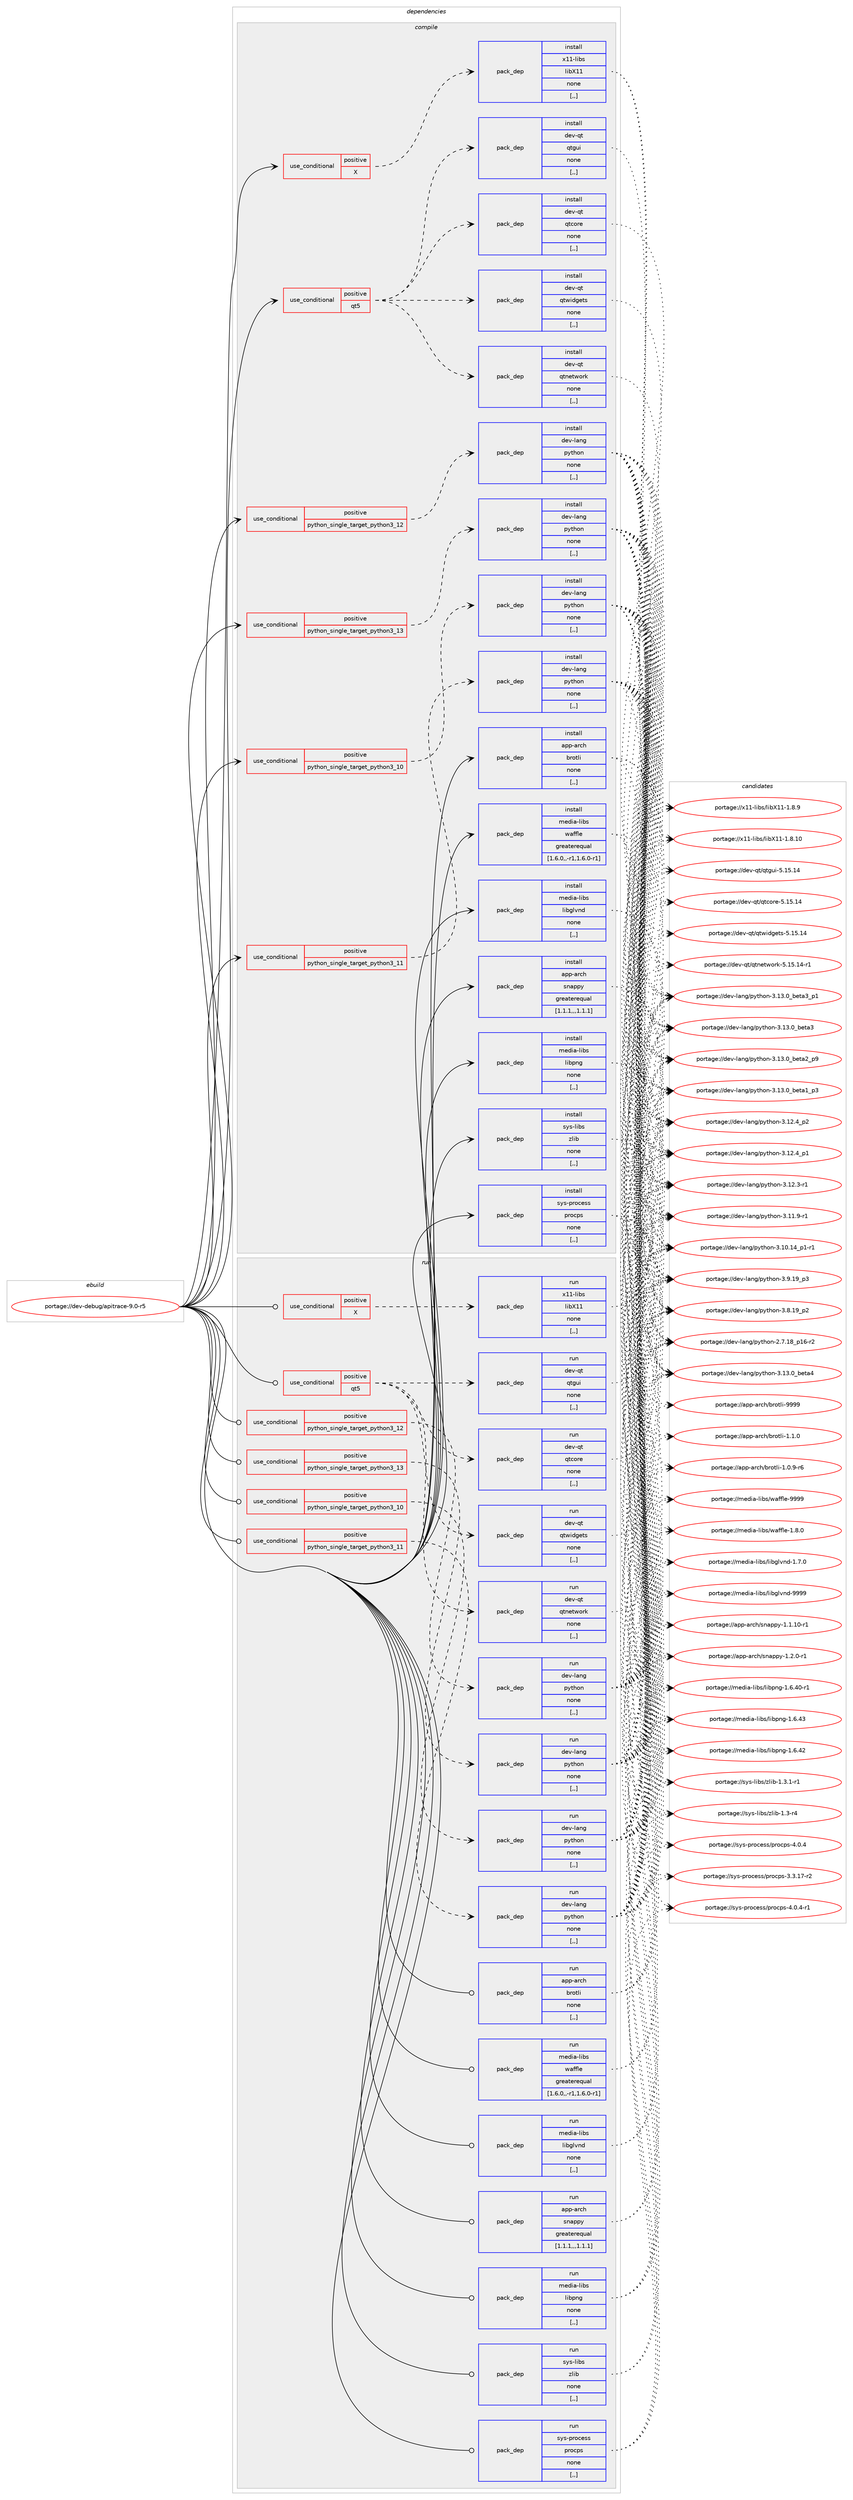 digraph prolog {

# *************
# Graph options
# *************

newrank=true;
concentrate=true;
compound=true;
graph [rankdir=LR,fontname=Helvetica,fontsize=10,ranksep=1.5];#, ranksep=2.5, nodesep=0.2];
edge  [arrowhead=vee];
node  [fontname=Helvetica,fontsize=10];

# **********
# The ebuild
# **********

subgraph cluster_leftcol {
color=gray;
label=<<i>ebuild</i>>;
id [label="portage://dev-debug/apitrace-9.0-r5", color=red, width=4, href="../dev-debug/apitrace-9.0-r5.svg"];
}

# ****************
# The dependencies
# ****************

subgraph cluster_midcol {
color=gray;
label=<<i>dependencies</i>>;
subgraph cluster_compile {
fillcolor="#eeeeee";
style=filled;
label=<<i>compile</i>>;
subgraph cond18997 {
dependency71817 [label=<<TABLE BORDER="0" CELLBORDER="1" CELLSPACING="0" CELLPADDING="4"><TR><TD ROWSPAN="3" CELLPADDING="10">use_conditional</TD></TR><TR><TD>positive</TD></TR><TR><TD>X</TD></TR></TABLE>>, shape=none, color=red];
subgraph pack51870 {
dependency71818 [label=<<TABLE BORDER="0" CELLBORDER="1" CELLSPACING="0" CELLPADDING="4" WIDTH="220"><TR><TD ROWSPAN="6" CELLPADDING="30">pack_dep</TD></TR><TR><TD WIDTH="110">install</TD></TR><TR><TD>x11-libs</TD></TR><TR><TD>libX11</TD></TR><TR><TD>none</TD></TR><TR><TD>[,,]</TD></TR></TABLE>>, shape=none, color=blue];
}
dependency71817:e -> dependency71818:w [weight=20,style="dashed",arrowhead="vee"];
}
id:e -> dependency71817:w [weight=20,style="solid",arrowhead="vee"];
subgraph cond18998 {
dependency71819 [label=<<TABLE BORDER="0" CELLBORDER="1" CELLSPACING="0" CELLPADDING="4"><TR><TD ROWSPAN="3" CELLPADDING="10">use_conditional</TD></TR><TR><TD>positive</TD></TR><TR><TD>python_single_target_python3_10</TD></TR></TABLE>>, shape=none, color=red];
subgraph pack51871 {
dependency71820 [label=<<TABLE BORDER="0" CELLBORDER="1" CELLSPACING="0" CELLPADDING="4" WIDTH="220"><TR><TD ROWSPAN="6" CELLPADDING="30">pack_dep</TD></TR><TR><TD WIDTH="110">install</TD></TR><TR><TD>dev-lang</TD></TR><TR><TD>python</TD></TR><TR><TD>none</TD></TR><TR><TD>[,,]</TD></TR></TABLE>>, shape=none, color=blue];
}
dependency71819:e -> dependency71820:w [weight=20,style="dashed",arrowhead="vee"];
}
id:e -> dependency71819:w [weight=20,style="solid",arrowhead="vee"];
subgraph cond18999 {
dependency71821 [label=<<TABLE BORDER="0" CELLBORDER="1" CELLSPACING="0" CELLPADDING="4"><TR><TD ROWSPAN="3" CELLPADDING="10">use_conditional</TD></TR><TR><TD>positive</TD></TR><TR><TD>python_single_target_python3_11</TD></TR></TABLE>>, shape=none, color=red];
subgraph pack51872 {
dependency71822 [label=<<TABLE BORDER="0" CELLBORDER="1" CELLSPACING="0" CELLPADDING="4" WIDTH="220"><TR><TD ROWSPAN="6" CELLPADDING="30">pack_dep</TD></TR><TR><TD WIDTH="110">install</TD></TR><TR><TD>dev-lang</TD></TR><TR><TD>python</TD></TR><TR><TD>none</TD></TR><TR><TD>[,,]</TD></TR></TABLE>>, shape=none, color=blue];
}
dependency71821:e -> dependency71822:w [weight=20,style="dashed",arrowhead="vee"];
}
id:e -> dependency71821:w [weight=20,style="solid",arrowhead="vee"];
subgraph cond19000 {
dependency71823 [label=<<TABLE BORDER="0" CELLBORDER="1" CELLSPACING="0" CELLPADDING="4"><TR><TD ROWSPAN="3" CELLPADDING="10">use_conditional</TD></TR><TR><TD>positive</TD></TR><TR><TD>python_single_target_python3_12</TD></TR></TABLE>>, shape=none, color=red];
subgraph pack51873 {
dependency71824 [label=<<TABLE BORDER="0" CELLBORDER="1" CELLSPACING="0" CELLPADDING="4" WIDTH="220"><TR><TD ROWSPAN="6" CELLPADDING="30">pack_dep</TD></TR><TR><TD WIDTH="110">install</TD></TR><TR><TD>dev-lang</TD></TR><TR><TD>python</TD></TR><TR><TD>none</TD></TR><TR><TD>[,,]</TD></TR></TABLE>>, shape=none, color=blue];
}
dependency71823:e -> dependency71824:w [weight=20,style="dashed",arrowhead="vee"];
}
id:e -> dependency71823:w [weight=20,style="solid",arrowhead="vee"];
subgraph cond19001 {
dependency71825 [label=<<TABLE BORDER="0" CELLBORDER="1" CELLSPACING="0" CELLPADDING="4"><TR><TD ROWSPAN="3" CELLPADDING="10">use_conditional</TD></TR><TR><TD>positive</TD></TR><TR><TD>python_single_target_python3_13</TD></TR></TABLE>>, shape=none, color=red];
subgraph pack51874 {
dependency71826 [label=<<TABLE BORDER="0" CELLBORDER="1" CELLSPACING="0" CELLPADDING="4" WIDTH="220"><TR><TD ROWSPAN="6" CELLPADDING="30">pack_dep</TD></TR><TR><TD WIDTH="110">install</TD></TR><TR><TD>dev-lang</TD></TR><TR><TD>python</TD></TR><TR><TD>none</TD></TR><TR><TD>[,,]</TD></TR></TABLE>>, shape=none, color=blue];
}
dependency71825:e -> dependency71826:w [weight=20,style="dashed",arrowhead="vee"];
}
id:e -> dependency71825:w [weight=20,style="solid",arrowhead="vee"];
subgraph cond19002 {
dependency71827 [label=<<TABLE BORDER="0" CELLBORDER="1" CELLSPACING="0" CELLPADDING="4"><TR><TD ROWSPAN="3" CELLPADDING="10">use_conditional</TD></TR><TR><TD>positive</TD></TR><TR><TD>qt5</TD></TR></TABLE>>, shape=none, color=red];
subgraph pack51875 {
dependency71828 [label=<<TABLE BORDER="0" CELLBORDER="1" CELLSPACING="0" CELLPADDING="4" WIDTH="220"><TR><TD ROWSPAN="6" CELLPADDING="30">pack_dep</TD></TR><TR><TD WIDTH="110">install</TD></TR><TR><TD>dev-qt</TD></TR><TR><TD>qtcore</TD></TR><TR><TD>none</TD></TR><TR><TD>[,,]</TD></TR></TABLE>>, shape=none, color=blue];
}
dependency71827:e -> dependency71828:w [weight=20,style="dashed",arrowhead="vee"];
subgraph pack51876 {
dependency71829 [label=<<TABLE BORDER="0" CELLBORDER="1" CELLSPACING="0" CELLPADDING="4" WIDTH="220"><TR><TD ROWSPAN="6" CELLPADDING="30">pack_dep</TD></TR><TR><TD WIDTH="110">install</TD></TR><TR><TD>dev-qt</TD></TR><TR><TD>qtgui</TD></TR><TR><TD>none</TD></TR><TR><TD>[,,]</TD></TR></TABLE>>, shape=none, color=blue];
}
dependency71827:e -> dependency71829:w [weight=20,style="dashed",arrowhead="vee"];
subgraph pack51877 {
dependency71830 [label=<<TABLE BORDER="0" CELLBORDER="1" CELLSPACING="0" CELLPADDING="4" WIDTH="220"><TR><TD ROWSPAN="6" CELLPADDING="30">pack_dep</TD></TR><TR><TD WIDTH="110">install</TD></TR><TR><TD>dev-qt</TD></TR><TR><TD>qtnetwork</TD></TR><TR><TD>none</TD></TR><TR><TD>[,,]</TD></TR></TABLE>>, shape=none, color=blue];
}
dependency71827:e -> dependency71830:w [weight=20,style="dashed",arrowhead="vee"];
subgraph pack51878 {
dependency71831 [label=<<TABLE BORDER="0" CELLBORDER="1" CELLSPACING="0" CELLPADDING="4" WIDTH="220"><TR><TD ROWSPAN="6" CELLPADDING="30">pack_dep</TD></TR><TR><TD WIDTH="110">install</TD></TR><TR><TD>dev-qt</TD></TR><TR><TD>qtwidgets</TD></TR><TR><TD>none</TD></TR><TR><TD>[,,]</TD></TR></TABLE>>, shape=none, color=blue];
}
dependency71827:e -> dependency71831:w [weight=20,style="dashed",arrowhead="vee"];
}
id:e -> dependency71827:w [weight=20,style="solid",arrowhead="vee"];
subgraph pack51879 {
dependency71832 [label=<<TABLE BORDER="0" CELLBORDER="1" CELLSPACING="0" CELLPADDING="4" WIDTH="220"><TR><TD ROWSPAN="6" CELLPADDING="30">pack_dep</TD></TR><TR><TD WIDTH="110">install</TD></TR><TR><TD>app-arch</TD></TR><TR><TD>brotli</TD></TR><TR><TD>none</TD></TR><TR><TD>[,,]</TD></TR></TABLE>>, shape=none, color=blue];
}
id:e -> dependency71832:w [weight=20,style="solid",arrowhead="vee"];
subgraph pack51880 {
dependency71833 [label=<<TABLE BORDER="0" CELLBORDER="1" CELLSPACING="0" CELLPADDING="4" WIDTH="220"><TR><TD ROWSPAN="6" CELLPADDING="30">pack_dep</TD></TR><TR><TD WIDTH="110">install</TD></TR><TR><TD>app-arch</TD></TR><TR><TD>snappy</TD></TR><TR><TD>greaterequal</TD></TR><TR><TD>[1.1.1,,,1.1.1]</TD></TR></TABLE>>, shape=none, color=blue];
}
id:e -> dependency71833:w [weight=20,style="solid",arrowhead="vee"];
subgraph pack51881 {
dependency71834 [label=<<TABLE BORDER="0" CELLBORDER="1" CELLSPACING="0" CELLPADDING="4" WIDTH="220"><TR><TD ROWSPAN="6" CELLPADDING="30">pack_dep</TD></TR><TR><TD WIDTH="110">install</TD></TR><TR><TD>media-libs</TD></TR><TR><TD>libglvnd</TD></TR><TR><TD>none</TD></TR><TR><TD>[,,]</TD></TR></TABLE>>, shape=none, color=blue];
}
id:e -> dependency71834:w [weight=20,style="solid",arrowhead="vee"];
subgraph pack51882 {
dependency71835 [label=<<TABLE BORDER="0" CELLBORDER="1" CELLSPACING="0" CELLPADDING="4" WIDTH="220"><TR><TD ROWSPAN="6" CELLPADDING="30">pack_dep</TD></TR><TR><TD WIDTH="110">install</TD></TR><TR><TD>media-libs</TD></TR><TR><TD>libpng</TD></TR><TR><TD>none</TD></TR><TR><TD>[,,]</TD></TR></TABLE>>, shape=none, color=blue];
}
id:e -> dependency71835:w [weight=20,style="solid",arrowhead="vee"];
subgraph pack51883 {
dependency71836 [label=<<TABLE BORDER="0" CELLBORDER="1" CELLSPACING="0" CELLPADDING="4" WIDTH="220"><TR><TD ROWSPAN="6" CELLPADDING="30">pack_dep</TD></TR><TR><TD WIDTH="110">install</TD></TR><TR><TD>media-libs</TD></TR><TR><TD>waffle</TD></TR><TR><TD>greaterequal</TD></TR><TR><TD>[1.6.0,,-r1,1.6.0-r1]</TD></TR></TABLE>>, shape=none, color=blue];
}
id:e -> dependency71836:w [weight=20,style="solid",arrowhead="vee"];
subgraph pack51884 {
dependency71837 [label=<<TABLE BORDER="0" CELLBORDER="1" CELLSPACING="0" CELLPADDING="4" WIDTH="220"><TR><TD ROWSPAN="6" CELLPADDING="30">pack_dep</TD></TR><TR><TD WIDTH="110">install</TD></TR><TR><TD>sys-libs</TD></TR><TR><TD>zlib</TD></TR><TR><TD>none</TD></TR><TR><TD>[,,]</TD></TR></TABLE>>, shape=none, color=blue];
}
id:e -> dependency71837:w [weight=20,style="solid",arrowhead="vee"];
subgraph pack51885 {
dependency71838 [label=<<TABLE BORDER="0" CELLBORDER="1" CELLSPACING="0" CELLPADDING="4" WIDTH="220"><TR><TD ROWSPAN="6" CELLPADDING="30">pack_dep</TD></TR><TR><TD WIDTH="110">install</TD></TR><TR><TD>sys-process</TD></TR><TR><TD>procps</TD></TR><TR><TD>none</TD></TR><TR><TD>[,,]</TD></TR></TABLE>>, shape=none, color=blue];
}
id:e -> dependency71838:w [weight=20,style="solid",arrowhead="vee"];
}
subgraph cluster_compileandrun {
fillcolor="#eeeeee";
style=filled;
label=<<i>compile and run</i>>;
}
subgraph cluster_run {
fillcolor="#eeeeee";
style=filled;
label=<<i>run</i>>;
subgraph cond19003 {
dependency71839 [label=<<TABLE BORDER="0" CELLBORDER="1" CELLSPACING="0" CELLPADDING="4"><TR><TD ROWSPAN="3" CELLPADDING="10">use_conditional</TD></TR><TR><TD>positive</TD></TR><TR><TD>X</TD></TR></TABLE>>, shape=none, color=red];
subgraph pack51886 {
dependency71840 [label=<<TABLE BORDER="0" CELLBORDER="1" CELLSPACING="0" CELLPADDING="4" WIDTH="220"><TR><TD ROWSPAN="6" CELLPADDING="30">pack_dep</TD></TR><TR><TD WIDTH="110">run</TD></TR><TR><TD>x11-libs</TD></TR><TR><TD>libX11</TD></TR><TR><TD>none</TD></TR><TR><TD>[,,]</TD></TR></TABLE>>, shape=none, color=blue];
}
dependency71839:e -> dependency71840:w [weight=20,style="dashed",arrowhead="vee"];
}
id:e -> dependency71839:w [weight=20,style="solid",arrowhead="odot"];
subgraph cond19004 {
dependency71841 [label=<<TABLE BORDER="0" CELLBORDER="1" CELLSPACING="0" CELLPADDING="4"><TR><TD ROWSPAN="3" CELLPADDING="10">use_conditional</TD></TR><TR><TD>positive</TD></TR><TR><TD>python_single_target_python3_10</TD></TR></TABLE>>, shape=none, color=red];
subgraph pack51887 {
dependency71842 [label=<<TABLE BORDER="0" CELLBORDER="1" CELLSPACING="0" CELLPADDING="4" WIDTH="220"><TR><TD ROWSPAN="6" CELLPADDING="30">pack_dep</TD></TR><TR><TD WIDTH="110">run</TD></TR><TR><TD>dev-lang</TD></TR><TR><TD>python</TD></TR><TR><TD>none</TD></TR><TR><TD>[,,]</TD></TR></TABLE>>, shape=none, color=blue];
}
dependency71841:e -> dependency71842:w [weight=20,style="dashed",arrowhead="vee"];
}
id:e -> dependency71841:w [weight=20,style="solid",arrowhead="odot"];
subgraph cond19005 {
dependency71843 [label=<<TABLE BORDER="0" CELLBORDER="1" CELLSPACING="0" CELLPADDING="4"><TR><TD ROWSPAN="3" CELLPADDING="10">use_conditional</TD></TR><TR><TD>positive</TD></TR><TR><TD>python_single_target_python3_11</TD></TR></TABLE>>, shape=none, color=red];
subgraph pack51888 {
dependency71844 [label=<<TABLE BORDER="0" CELLBORDER="1" CELLSPACING="0" CELLPADDING="4" WIDTH="220"><TR><TD ROWSPAN="6" CELLPADDING="30">pack_dep</TD></TR><TR><TD WIDTH="110">run</TD></TR><TR><TD>dev-lang</TD></TR><TR><TD>python</TD></TR><TR><TD>none</TD></TR><TR><TD>[,,]</TD></TR></TABLE>>, shape=none, color=blue];
}
dependency71843:e -> dependency71844:w [weight=20,style="dashed",arrowhead="vee"];
}
id:e -> dependency71843:w [weight=20,style="solid",arrowhead="odot"];
subgraph cond19006 {
dependency71845 [label=<<TABLE BORDER="0" CELLBORDER="1" CELLSPACING="0" CELLPADDING="4"><TR><TD ROWSPAN="3" CELLPADDING="10">use_conditional</TD></TR><TR><TD>positive</TD></TR><TR><TD>python_single_target_python3_12</TD></TR></TABLE>>, shape=none, color=red];
subgraph pack51889 {
dependency71846 [label=<<TABLE BORDER="0" CELLBORDER="1" CELLSPACING="0" CELLPADDING="4" WIDTH="220"><TR><TD ROWSPAN="6" CELLPADDING="30">pack_dep</TD></TR><TR><TD WIDTH="110">run</TD></TR><TR><TD>dev-lang</TD></TR><TR><TD>python</TD></TR><TR><TD>none</TD></TR><TR><TD>[,,]</TD></TR></TABLE>>, shape=none, color=blue];
}
dependency71845:e -> dependency71846:w [weight=20,style="dashed",arrowhead="vee"];
}
id:e -> dependency71845:w [weight=20,style="solid",arrowhead="odot"];
subgraph cond19007 {
dependency71847 [label=<<TABLE BORDER="0" CELLBORDER="1" CELLSPACING="0" CELLPADDING="4"><TR><TD ROWSPAN="3" CELLPADDING="10">use_conditional</TD></TR><TR><TD>positive</TD></TR><TR><TD>python_single_target_python3_13</TD></TR></TABLE>>, shape=none, color=red];
subgraph pack51890 {
dependency71848 [label=<<TABLE BORDER="0" CELLBORDER="1" CELLSPACING="0" CELLPADDING="4" WIDTH="220"><TR><TD ROWSPAN="6" CELLPADDING="30">pack_dep</TD></TR><TR><TD WIDTH="110">run</TD></TR><TR><TD>dev-lang</TD></TR><TR><TD>python</TD></TR><TR><TD>none</TD></TR><TR><TD>[,,]</TD></TR></TABLE>>, shape=none, color=blue];
}
dependency71847:e -> dependency71848:w [weight=20,style="dashed",arrowhead="vee"];
}
id:e -> dependency71847:w [weight=20,style="solid",arrowhead="odot"];
subgraph cond19008 {
dependency71849 [label=<<TABLE BORDER="0" CELLBORDER="1" CELLSPACING="0" CELLPADDING="4"><TR><TD ROWSPAN="3" CELLPADDING="10">use_conditional</TD></TR><TR><TD>positive</TD></TR><TR><TD>qt5</TD></TR></TABLE>>, shape=none, color=red];
subgraph pack51891 {
dependency71850 [label=<<TABLE BORDER="0" CELLBORDER="1" CELLSPACING="0" CELLPADDING="4" WIDTH="220"><TR><TD ROWSPAN="6" CELLPADDING="30">pack_dep</TD></TR><TR><TD WIDTH="110">run</TD></TR><TR><TD>dev-qt</TD></TR><TR><TD>qtcore</TD></TR><TR><TD>none</TD></TR><TR><TD>[,,]</TD></TR></TABLE>>, shape=none, color=blue];
}
dependency71849:e -> dependency71850:w [weight=20,style="dashed",arrowhead="vee"];
subgraph pack51892 {
dependency71851 [label=<<TABLE BORDER="0" CELLBORDER="1" CELLSPACING="0" CELLPADDING="4" WIDTH="220"><TR><TD ROWSPAN="6" CELLPADDING="30">pack_dep</TD></TR><TR><TD WIDTH="110">run</TD></TR><TR><TD>dev-qt</TD></TR><TR><TD>qtgui</TD></TR><TR><TD>none</TD></TR><TR><TD>[,,]</TD></TR></TABLE>>, shape=none, color=blue];
}
dependency71849:e -> dependency71851:w [weight=20,style="dashed",arrowhead="vee"];
subgraph pack51893 {
dependency71852 [label=<<TABLE BORDER="0" CELLBORDER="1" CELLSPACING="0" CELLPADDING="4" WIDTH="220"><TR><TD ROWSPAN="6" CELLPADDING="30">pack_dep</TD></TR><TR><TD WIDTH="110">run</TD></TR><TR><TD>dev-qt</TD></TR><TR><TD>qtnetwork</TD></TR><TR><TD>none</TD></TR><TR><TD>[,,]</TD></TR></TABLE>>, shape=none, color=blue];
}
dependency71849:e -> dependency71852:w [weight=20,style="dashed",arrowhead="vee"];
subgraph pack51894 {
dependency71853 [label=<<TABLE BORDER="0" CELLBORDER="1" CELLSPACING="0" CELLPADDING="4" WIDTH="220"><TR><TD ROWSPAN="6" CELLPADDING="30">pack_dep</TD></TR><TR><TD WIDTH="110">run</TD></TR><TR><TD>dev-qt</TD></TR><TR><TD>qtwidgets</TD></TR><TR><TD>none</TD></TR><TR><TD>[,,]</TD></TR></TABLE>>, shape=none, color=blue];
}
dependency71849:e -> dependency71853:w [weight=20,style="dashed",arrowhead="vee"];
}
id:e -> dependency71849:w [weight=20,style="solid",arrowhead="odot"];
subgraph pack51895 {
dependency71854 [label=<<TABLE BORDER="0" CELLBORDER="1" CELLSPACING="0" CELLPADDING="4" WIDTH="220"><TR><TD ROWSPAN="6" CELLPADDING="30">pack_dep</TD></TR><TR><TD WIDTH="110">run</TD></TR><TR><TD>app-arch</TD></TR><TR><TD>brotli</TD></TR><TR><TD>none</TD></TR><TR><TD>[,,]</TD></TR></TABLE>>, shape=none, color=blue];
}
id:e -> dependency71854:w [weight=20,style="solid",arrowhead="odot"];
subgraph pack51896 {
dependency71855 [label=<<TABLE BORDER="0" CELLBORDER="1" CELLSPACING="0" CELLPADDING="4" WIDTH="220"><TR><TD ROWSPAN="6" CELLPADDING="30">pack_dep</TD></TR><TR><TD WIDTH="110">run</TD></TR><TR><TD>app-arch</TD></TR><TR><TD>snappy</TD></TR><TR><TD>greaterequal</TD></TR><TR><TD>[1.1.1,,,1.1.1]</TD></TR></TABLE>>, shape=none, color=blue];
}
id:e -> dependency71855:w [weight=20,style="solid",arrowhead="odot"];
subgraph pack51897 {
dependency71856 [label=<<TABLE BORDER="0" CELLBORDER="1" CELLSPACING="0" CELLPADDING="4" WIDTH="220"><TR><TD ROWSPAN="6" CELLPADDING="30">pack_dep</TD></TR><TR><TD WIDTH="110">run</TD></TR><TR><TD>media-libs</TD></TR><TR><TD>libglvnd</TD></TR><TR><TD>none</TD></TR><TR><TD>[,,]</TD></TR></TABLE>>, shape=none, color=blue];
}
id:e -> dependency71856:w [weight=20,style="solid",arrowhead="odot"];
subgraph pack51898 {
dependency71857 [label=<<TABLE BORDER="0" CELLBORDER="1" CELLSPACING="0" CELLPADDING="4" WIDTH="220"><TR><TD ROWSPAN="6" CELLPADDING="30">pack_dep</TD></TR><TR><TD WIDTH="110">run</TD></TR><TR><TD>media-libs</TD></TR><TR><TD>libpng</TD></TR><TR><TD>none</TD></TR><TR><TD>[,,]</TD></TR></TABLE>>, shape=none, color=blue];
}
id:e -> dependency71857:w [weight=20,style="solid",arrowhead="odot"];
subgraph pack51899 {
dependency71858 [label=<<TABLE BORDER="0" CELLBORDER="1" CELLSPACING="0" CELLPADDING="4" WIDTH="220"><TR><TD ROWSPAN="6" CELLPADDING="30">pack_dep</TD></TR><TR><TD WIDTH="110">run</TD></TR><TR><TD>media-libs</TD></TR><TR><TD>waffle</TD></TR><TR><TD>greaterequal</TD></TR><TR><TD>[1.6.0,,-r1,1.6.0-r1]</TD></TR></TABLE>>, shape=none, color=blue];
}
id:e -> dependency71858:w [weight=20,style="solid",arrowhead="odot"];
subgraph pack51900 {
dependency71859 [label=<<TABLE BORDER="0" CELLBORDER="1" CELLSPACING="0" CELLPADDING="4" WIDTH="220"><TR><TD ROWSPAN="6" CELLPADDING="30">pack_dep</TD></TR><TR><TD WIDTH="110">run</TD></TR><TR><TD>sys-libs</TD></TR><TR><TD>zlib</TD></TR><TR><TD>none</TD></TR><TR><TD>[,,]</TD></TR></TABLE>>, shape=none, color=blue];
}
id:e -> dependency71859:w [weight=20,style="solid",arrowhead="odot"];
subgraph pack51901 {
dependency71860 [label=<<TABLE BORDER="0" CELLBORDER="1" CELLSPACING="0" CELLPADDING="4" WIDTH="220"><TR><TD ROWSPAN="6" CELLPADDING="30">pack_dep</TD></TR><TR><TD WIDTH="110">run</TD></TR><TR><TD>sys-process</TD></TR><TR><TD>procps</TD></TR><TR><TD>none</TD></TR><TR><TD>[,,]</TD></TR></TABLE>>, shape=none, color=blue];
}
id:e -> dependency71860:w [weight=20,style="solid",arrowhead="odot"];
}
}

# **************
# The candidates
# **************

subgraph cluster_choices {
rank=same;
color=gray;
label=<<i>candidates</i>>;

subgraph choice51870 {
color=black;
nodesep=1;
choice12049494510810598115471081059888494945494656464948 [label="portage://x11-libs/libX11-1.8.10", color=red, width=4,href="../x11-libs/libX11-1.8.10.svg"];
choice120494945108105981154710810598884949454946564657 [label="portage://x11-libs/libX11-1.8.9", color=red, width=4,href="../x11-libs/libX11-1.8.9.svg"];
dependency71818:e -> choice12049494510810598115471081059888494945494656464948:w [style=dotted,weight="100"];
dependency71818:e -> choice120494945108105981154710810598884949454946564657:w [style=dotted,weight="100"];
}
subgraph choice51871 {
color=black;
nodesep=1;
choice1001011184510897110103471121211161041111104551464951464895981011169752 [label="portage://dev-lang/python-3.13.0_beta4", color=red, width=4,href="../dev-lang/python-3.13.0_beta4.svg"];
choice10010111845108971101034711212111610411111045514649514648959810111697519511249 [label="portage://dev-lang/python-3.13.0_beta3_p1", color=red, width=4,href="../dev-lang/python-3.13.0_beta3_p1.svg"];
choice1001011184510897110103471121211161041111104551464951464895981011169751 [label="portage://dev-lang/python-3.13.0_beta3", color=red, width=4,href="../dev-lang/python-3.13.0_beta3.svg"];
choice10010111845108971101034711212111610411111045514649514648959810111697509511257 [label="portage://dev-lang/python-3.13.0_beta2_p9", color=red, width=4,href="../dev-lang/python-3.13.0_beta2_p9.svg"];
choice10010111845108971101034711212111610411111045514649514648959810111697499511251 [label="portage://dev-lang/python-3.13.0_beta1_p3", color=red, width=4,href="../dev-lang/python-3.13.0_beta1_p3.svg"];
choice100101118451089711010347112121116104111110455146495046529511250 [label="portage://dev-lang/python-3.12.4_p2", color=red, width=4,href="../dev-lang/python-3.12.4_p2.svg"];
choice100101118451089711010347112121116104111110455146495046529511249 [label="portage://dev-lang/python-3.12.4_p1", color=red, width=4,href="../dev-lang/python-3.12.4_p1.svg"];
choice100101118451089711010347112121116104111110455146495046514511449 [label="portage://dev-lang/python-3.12.3-r1", color=red, width=4,href="../dev-lang/python-3.12.3-r1.svg"];
choice100101118451089711010347112121116104111110455146494946574511449 [label="portage://dev-lang/python-3.11.9-r1", color=red, width=4,href="../dev-lang/python-3.11.9-r1.svg"];
choice100101118451089711010347112121116104111110455146494846495295112494511449 [label="portage://dev-lang/python-3.10.14_p1-r1", color=red, width=4,href="../dev-lang/python-3.10.14_p1-r1.svg"];
choice100101118451089711010347112121116104111110455146574649579511251 [label="portage://dev-lang/python-3.9.19_p3", color=red, width=4,href="../dev-lang/python-3.9.19_p3.svg"];
choice100101118451089711010347112121116104111110455146564649579511250 [label="portage://dev-lang/python-3.8.19_p2", color=red, width=4,href="../dev-lang/python-3.8.19_p2.svg"];
choice100101118451089711010347112121116104111110455046554649569511249544511450 [label="portage://dev-lang/python-2.7.18_p16-r2", color=red, width=4,href="../dev-lang/python-2.7.18_p16-r2.svg"];
dependency71820:e -> choice1001011184510897110103471121211161041111104551464951464895981011169752:w [style=dotted,weight="100"];
dependency71820:e -> choice10010111845108971101034711212111610411111045514649514648959810111697519511249:w [style=dotted,weight="100"];
dependency71820:e -> choice1001011184510897110103471121211161041111104551464951464895981011169751:w [style=dotted,weight="100"];
dependency71820:e -> choice10010111845108971101034711212111610411111045514649514648959810111697509511257:w [style=dotted,weight="100"];
dependency71820:e -> choice10010111845108971101034711212111610411111045514649514648959810111697499511251:w [style=dotted,weight="100"];
dependency71820:e -> choice100101118451089711010347112121116104111110455146495046529511250:w [style=dotted,weight="100"];
dependency71820:e -> choice100101118451089711010347112121116104111110455146495046529511249:w [style=dotted,weight="100"];
dependency71820:e -> choice100101118451089711010347112121116104111110455146495046514511449:w [style=dotted,weight="100"];
dependency71820:e -> choice100101118451089711010347112121116104111110455146494946574511449:w [style=dotted,weight="100"];
dependency71820:e -> choice100101118451089711010347112121116104111110455146494846495295112494511449:w [style=dotted,weight="100"];
dependency71820:e -> choice100101118451089711010347112121116104111110455146574649579511251:w [style=dotted,weight="100"];
dependency71820:e -> choice100101118451089711010347112121116104111110455146564649579511250:w [style=dotted,weight="100"];
dependency71820:e -> choice100101118451089711010347112121116104111110455046554649569511249544511450:w [style=dotted,weight="100"];
}
subgraph choice51872 {
color=black;
nodesep=1;
choice1001011184510897110103471121211161041111104551464951464895981011169752 [label="portage://dev-lang/python-3.13.0_beta4", color=red, width=4,href="../dev-lang/python-3.13.0_beta4.svg"];
choice10010111845108971101034711212111610411111045514649514648959810111697519511249 [label="portage://dev-lang/python-3.13.0_beta3_p1", color=red, width=4,href="../dev-lang/python-3.13.0_beta3_p1.svg"];
choice1001011184510897110103471121211161041111104551464951464895981011169751 [label="portage://dev-lang/python-3.13.0_beta3", color=red, width=4,href="../dev-lang/python-3.13.0_beta3.svg"];
choice10010111845108971101034711212111610411111045514649514648959810111697509511257 [label="portage://dev-lang/python-3.13.0_beta2_p9", color=red, width=4,href="../dev-lang/python-3.13.0_beta2_p9.svg"];
choice10010111845108971101034711212111610411111045514649514648959810111697499511251 [label="portage://dev-lang/python-3.13.0_beta1_p3", color=red, width=4,href="../dev-lang/python-3.13.0_beta1_p3.svg"];
choice100101118451089711010347112121116104111110455146495046529511250 [label="portage://dev-lang/python-3.12.4_p2", color=red, width=4,href="../dev-lang/python-3.12.4_p2.svg"];
choice100101118451089711010347112121116104111110455146495046529511249 [label="portage://dev-lang/python-3.12.4_p1", color=red, width=4,href="../dev-lang/python-3.12.4_p1.svg"];
choice100101118451089711010347112121116104111110455146495046514511449 [label="portage://dev-lang/python-3.12.3-r1", color=red, width=4,href="../dev-lang/python-3.12.3-r1.svg"];
choice100101118451089711010347112121116104111110455146494946574511449 [label="portage://dev-lang/python-3.11.9-r1", color=red, width=4,href="../dev-lang/python-3.11.9-r1.svg"];
choice100101118451089711010347112121116104111110455146494846495295112494511449 [label="portage://dev-lang/python-3.10.14_p1-r1", color=red, width=4,href="../dev-lang/python-3.10.14_p1-r1.svg"];
choice100101118451089711010347112121116104111110455146574649579511251 [label="portage://dev-lang/python-3.9.19_p3", color=red, width=4,href="../dev-lang/python-3.9.19_p3.svg"];
choice100101118451089711010347112121116104111110455146564649579511250 [label="portage://dev-lang/python-3.8.19_p2", color=red, width=4,href="../dev-lang/python-3.8.19_p2.svg"];
choice100101118451089711010347112121116104111110455046554649569511249544511450 [label="portage://dev-lang/python-2.7.18_p16-r2", color=red, width=4,href="../dev-lang/python-2.7.18_p16-r2.svg"];
dependency71822:e -> choice1001011184510897110103471121211161041111104551464951464895981011169752:w [style=dotted,weight="100"];
dependency71822:e -> choice10010111845108971101034711212111610411111045514649514648959810111697519511249:w [style=dotted,weight="100"];
dependency71822:e -> choice1001011184510897110103471121211161041111104551464951464895981011169751:w [style=dotted,weight="100"];
dependency71822:e -> choice10010111845108971101034711212111610411111045514649514648959810111697509511257:w [style=dotted,weight="100"];
dependency71822:e -> choice10010111845108971101034711212111610411111045514649514648959810111697499511251:w [style=dotted,weight="100"];
dependency71822:e -> choice100101118451089711010347112121116104111110455146495046529511250:w [style=dotted,weight="100"];
dependency71822:e -> choice100101118451089711010347112121116104111110455146495046529511249:w [style=dotted,weight="100"];
dependency71822:e -> choice100101118451089711010347112121116104111110455146495046514511449:w [style=dotted,weight="100"];
dependency71822:e -> choice100101118451089711010347112121116104111110455146494946574511449:w [style=dotted,weight="100"];
dependency71822:e -> choice100101118451089711010347112121116104111110455146494846495295112494511449:w [style=dotted,weight="100"];
dependency71822:e -> choice100101118451089711010347112121116104111110455146574649579511251:w [style=dotted,weight="100"];
dependency71822:e -> choice100101118451089711010347112121116104111110455146564649579511250:w [style=dotted,weight="100"];
dependency71822:e -> choice100101118451089711010347112121116104111110455046554649569511249544511450:w [style=dotted,weight="100"];
}
subgraph choice51873 {
color=black;
nodesep=1;
choice1001011184510897110103471121211161041111104551464951464895981011169752 [label="portage://dev-lang/python-3.13.0_beta4", color=red, width=4,href="../dev-lang/python-3.13.0_beta4.svg"];
choice10010111845108971101034711212111610411111045514649514648959810111697519511249 [label="portage://dev-lang/python-3.13.0_beta3_p1", color=red, width=4,href="../dev-lang/python-3.13.0_beta3_p1.svg"];
choice1001011184510897110103471121211161041111104551464951464895981011169751 [label="portage://dev-lang/python-3.13.0_beta3", color=red, width=4,href="../dev-lang/python-3.13.0_beta3.svg"];
choice10010111845108971101034711212111610411111045514649514648959810111697509511257 [label="portage://dev-lang/python-3.13.0_beta2_p9", color=red, width=4,href="../dev-lang/python-3.13.0_beta2_p9.svg"];
choice10010111845108971101034711212111610411111045514649514648959810111697499511251 [label="portage://dev-lang/python-3.13.0_beta1_p3", color=red, width=4,href="../dev-lang/python-3.13.0_beta1_p3.svg"];
choice100101118451089711010347112121116104111110455146495046529511250 [label="portage://dev-lang/python-3.12.4_p2", color=red, width=4,href="../dev-lang/python-3.12.4_p2.svg"];
choice100101118451089711010347112121116104111110455146495046529511249 [label="portage://dev-lang/python-3.12.4_p1", color=red, width=4,href="../dev-lang/python-3.12.4_p1.svg"];
choice100101118451089711010347112121116104111110455146495046514511449 [label="portage://dev-lang/python-3.12.3-r1", color=red, width=4,href="../dev-lang/python-3.12.3-r1.svg"];
choice100101118451089711010347112121116104111110455146494946574511449 [label="portage://dev-lang/python-3.11.9-r1", color=red, width=4,href="../dev-lang/python-3.11.9-r1.svg"];
choice100101118451089711010347112121116104111110455146494846495295112494511449 [label="portage://dev-lang/python-3.10.14_p1-r1", color=red, width=4,href="../dev-lang/python-3.10.14_p1-r1.svg"];
choice100101118451089711010347112121116104111110455146574649579511251 [label="portage://dev-lang/python-3.9.19_p3", color=red, width=4,href="../dev-lang/python-3.9.19_p3.svg"];
choice100101118451089711010347112121116104111110455146564649579511250 [label="portage://dev-lang/python-3.8.19_p2", color=red, width=4,href="../dev-lang/python-3.8.19_p2.svg"];
choice100101118451089711010347112121116104111110455046554649569511249544511450 [label="portage://dev-lang/python-2.7.18_p16-r2", color=red, width=4,href="../dev-lang/python-2.7.18_p16-r2.svg"];
dependency71824:e -> choice1001011184510897110103471121211161041111104551464951464895981011169752:w [style=dotted,weight="100"];
dependency71824:e -> choice10010111845108971101034711212111610411111045514649514648959810111697519511249:w [style=dotted,weight="100"];
dependency71824:e -> choice1001011184510897110103471121211161041111104551464951464895981011169751:w [style=dotted,weight="100"];
dependency71824:e -> choice10010111845108971101034711212111610411111045514649514648959810111697509511257:w [style=dotted,weight="100"];
dependency71824:e -> choice10010111845108971101034711212111610411111045514649514648959810111697499511251:w [style=dotted,weight="100"];
dependency71824:e -> choice100101118451089711010347112121116104111110455146495046529511250:w [style=dotted,weight="100"];
dependency71824:e -> choice100101118451089711010347112121116104111110455146495046529511249:w [style=dotted,weight="100"];
dependency71824:e -> choice100101118451089711010347112121116104111110455146495046514511449:w [style=dotted,weight="100"];
dependency71824:e -> choice100101118451089711010347112121116104111110455146494946574511449:w [style=dotted,weight="100"];
dependency71824:e -> choice100101118451089711010347112121116104111110455146494846495295112494511449:w [style=dotted,weight="100"];
dependency71824:e -> choice100101118451089711010347112121116104111110455146574649579511251:w [style=dotted,weight="100"];
dependency71824:e -> choice100101118451089711010347112121116104111110455146564649579511250:w [style=dotted,weight="100"];
dependency71824:e -> choice100101118451089711010347112121116104111110455046554649569511249544511450:w [style=dotted,weight="100"];
}
subgraph choice51874 {
color=black;
nodesep=1;
choice1001011184510897110103471121211161041111104551464951464895981011169752 [label="portage://dev-lang/python-3.13.0_beta4", color=red, width=4,href="../dev-lang/python-3.13.0_beta4.svg"];
choice10010111845108971101034711212111610411111045514649514648959810111697519511249 [label="portage://dev-lang/python-3.13.0_beta3_p1", color=red, width=4,href="../dev-lang/python-3.13.0_beta3_p1.svg"];
choice1001011184510897110103471121211161041111104551464951464895981011169751 [label="portage://dev-lang/python-3.13.0_beta3", color=red, width=4,href="../dev-lang/python-3.13.0_beta3.svg"];
choice10010111845108971101034711212111610411111045514649514648959810111697509511257 [label="portage://dev-lang/python-3.13.0_beta2_p9", color=red, width=4,href="../dev-lang/python-3.13.0_beta2_p9.svg"];
choice10010111845108971101034711212111610411111045514649514648959810111697499511251 [label="portage://dev-lang/python-3.13.0_beta1_p3", color=red, width=4,href="../dev-lang/python-3.13.0_beta1_p3.svg"];
choice100101118451089711010347112121116104111110455146495046529511250 [label="portage://dev-lang/python-3.12.4_p2", color=red, width=4,href="../dev-lang/python-3.12.4_p2.svg"];
choice100101118451089711010347112121116104111110455146495046529511249 [label="portage://dev-lang/python-3.12.4_p1", color=red, width=4,href="../dev-lang/python-3.12.4_p1.svg"];
choice100101118451089711010347112121116104111110455146495046514511449 [label="portage://dev-lang/python-3.12.3-r1", color=red, width=4,href="../dev-lang/python-3.12.3-r1.svg"];
choice100101118451089711010347112121116104111110455146494946574511449 [label="portage://dev-lang/python-3.11.9-r1", color=red, width=4,href="../dev-lang/python-3.11.9-r1.svg"];
choice100101118451089711010347112121116104111110455146494846495295112494511449 [label="portage://dev-lang/python-3.10.14_p1-r1", color=red, width=4,href="../dev-lang/python-3.10.14_p1-r1.svg"];
choice100101118451089711010347112121116104111110455146574649579511251 [label="portage://dev-lang/python-3.9.19_p3", color=red, width=4,href="../dev-lang/python-3.9.19_p3.svg"];
choice100101118451089711010347112121116104111110455146564649579511250 [label="portage://dev-lang/python-3.8.19_p2", color=red, width=4,href="../dev-lang/python-3.8.19_p2.svg"];
choice100101118451089711010347112121116104111110455046554649569511249544511450 [label="portage://dev-lang/python-2.7.18_p16-r2", color=red, width=4,href="../dev-lang/python-2.7.18_p16-r2.svg"];
dependency71826:e -> choice1001011184510897110103471121211161041111104551464951464895981011169752:w [style=dotted,weight="100"];
dependency71826:e -> choice10010111845108971101034711212111610411111045514649514648959810111697519511249:w [style=dotted,weight="100"];
dependency71826:e -> choice1001011184510897110103471121211161041111104551464951464895981011169751:w [style=dotted,weight="100"];
dependency71826:e -> choice10010111845108971101034711212111610411111045514649514648959810111697509511257:w [style=dotted,weight="100"];
dependency71826:e -> choice10010111845108971101034711212111610411111045514649514648959810111697499511251:w [style=dotted,weight="100"];
dependency71826:e -> choice100101118451089711010347112121116104111110455146495046529511250:w [style=dotted,weight="100"];
dependency71826:e -> choice100101118451089711010347112121116104111110455146495046529511249:w [style=dotted,weight="100"];
dependency71826:e -> choice100101118451089711010347112121116104111110455146495046514511449:w [style=dotted,weight="100"];
dependency71826:e -> choice100101118451089711010347112121116104111110455146494946574511449:w [style=dotted,weight="100"];
dependency71826:e -> choice100101118451089711010347112121116104111110455146494846495295112494511449:w [style=dotted,weight="100"];
dependency71826:e -> choice100101118451089711010347112121116104111110455146574649579511251:w [style=dotted,weight="100"];
dependency71826:e -> choice100101118451089711010347112121116104111110455146564649579511250:w [style=dotted,weight="100"];
dependency71826:e -> choice100101118451089711010347112121116104111110455046554649569511249544511450:w [style=dotted,weight="100"];
}
subgraph choice51875 {
color=black;
nodesep=1;
choice1001011184511311647113116991111141014553464953464952 [label="portage://dev-qt/qtcore-5.15.14", color=red, width=4,href="../dev-qt/qtcore-5.15.14.svg"];
dependency71828:e -> choice1001011184511311647113116991111141014553464953464952:w [style=dotted,weight="100"];
}
subgraph choice51876 {
color=black;
nodesep=1;
choice10010111845113116471131161031171054553464953464952 [label="portage://dev-qt/qtgui-5.15.14", color=red, width=4,href="../dev-qt/qtgui-5.15.14.svg"];
dependency71829:e -> choice10010111845113116471131161031171054553464953464952:w [style=dotted,weight="100"];
}
subgraph choice51877 {
color=black;
nodesep=1;
choice100101118451131164711311611010111611911111410745534649534649524511449 [label="portage://dev-qt/qtnetwork-5.15.14-r1", color=red, width=4,href="../dev-qt/qtnetwork-5.15.14-r1.svg"];
dependency71830:e -> choice100101118451131164711311611010111611911111410745534649534649524511449:w [style=dotted,weight="100"];
}
subgraph choice51878 {
color=black;
nodesep=1;
choice10010111845113116471131161191051001031011161154553464953464952 [label="portage://dev-qt/qtwidgets-5.15.14", color=red, width=4,href="../dev-qt/qtwidgets-5.15.14.svg"];
dependency71831:e -> choice10010111845113116471131161191051001031011161154553464953464952:w [style=dotted,weight="100"];
}
subgraph choice51879 {
color=black;
nodesep=1;
choice9711211245971149910447981141111161081054557575757 [label="portage://app-arch/brotli-9999", color=red, width=4,href="../app-arch/brotli-9999.svg"];
choice971121124597114991044798114111116108105454946494648 [label="portage://app-arch/brotli-1.1.0", color=red, width=4,href="../app-arch/brotli-1.1.0.svg"];
choice9711211245971149910447981141111161081054549464846574511454 [label="portage://app-arch/brotli-1.0.9-r6", color=red, width=4,href="../app-arch/brotli-1.0.9-r6.svg"];
dependency71832:e -> choice9711211245971149910447981141111161081054557575757:w [style=dotted,weight="100"];
dependency71832:e -> choice971121124597114991044798114111116108105454946494648:w [style=dotted,weight="100"];
dependency71832:e -> choice9711211245971149910447981141111161081054549464846574511454:w [style=dotted,weight="100"];
}
subgraph choice51880 {
color=black;
nodesep=1;
choice9711211245971149910447115110971121121214549465046484511449 [label="portage://app-arch/snappy-1.2.0-r1", color=red, width=4,href="../app-arch/snappy-1.2.0-r1.svg"];
choice971121124597114991044711511097112112121454946494649484511449 [label="portage://app-arch/snappy-1.1.10-r1", color=red, width=4,href="../app-arch/snappy-1.1.10-r1.svg"];
dependency71833:e -> choice9711211245971149910447115110971121121214549465046484511449:w [style=dotted,weight="100"];
dependency71833:e -> choice971121124597114991044711511097112112121454946494649484511449:w [style=dotted,weight="100"];
}
subgraph choice51881 {
color=black;
nodesep=1;
choice10910110010597451081059811547108105981031081181101004557575757 [label="portage://media-libs/libglvnd-9999", color=red, width=4,href="../media-libs/libglvnd-9999.svg"];
choice1091011001059745108105981154710810598103108118110100454946554648 [label="portage://media-libs/libglvnd-1.7.0", color=red, width=4,href="../media-libs/libglvnd-1.7.0.svg"];
dependency71834:e -> choice10910110010597451081059811547108105981031081181101004557575757:w [style=dotted,weight="100"];
dependency71834:e -> choice1091011001059745108105981154710810598103108118110100454946554648:w [style=dotted,weight="100"];
}
subgraph choice51882 {
color=black;
nodesep=1;
choice109101100105974510810598115471081059811211010345494654465251 [label="portage://media-libs/libpng-1.6.43", color=red, width=4,href="../media-libs/libpng-1.6.43.svg"];
choice109101100105974510810598115471081059811211010345494654465250 [label="portage://media-libs/libpng-1.6.42", color=red, width=4,href="../media-libs/libpng-1.6.42.svg"];
choice1091011001059745108105981154710810598112110103454946544652484511449 [label="portage://media-libs/libpng-1.6.40-r1", color=red, width=4,href="../media-libs/libpng-1.6.40-r1.svg"];
dependency71835:e -> choice109101100105974510810598115471081059811211010345494654465251:w [style=dotted,weight="100"];
dependency71835:e -> choice109101100105974510810598115471081059811211010345494654465250:w [style=dotted,weight="100"];
dependency71835:e -> choice1091011001059745108105981154710810598112110103454946544652484511449:w [style=dotted,weight="100"];
}
subgraph choice51883 {
color=black;
nodesep=1;
choice10910110010597451081059811547119971021021081014557575757 [label="portage://media-libs/waffle-9999", color=red, width=4,href="../media-libs/waffle-9999.svg"];
choice1091011001059745108105981154711997102102108101454946564648 [label="portage://media-libs/waffle-1.8.0", color=red, width=4,href="../media-libs/waffle-1.8.0.svg"];
dependency71836:e -> choice10910110010597451081059811547119971021021081014557575757:w [style=dotted,weight="100"];
dependency71836:e -> choice1091011001059745108105981154711997102102108101454946564648:w [style=dotted,weight="100"];
}
subgraph choice51884 {
color=black;
nodesep=1;
choice115121115451081059811547122108105984549465146494511449 [label="portage://sys-libs/zlib-1.3.1-r1", color=red, width=4,href="../sys-libs/zlib-1.3.1-r1.svg"];
choice11512111545108105981154712210810598454946514511452 [label="portage://sys-libs/zlib-1.3-r4", color=red, width=4,href="../sys-libs/zlib-1.3-r4.svg"];
dependency71837:e -> choice115121115451081059811547122108105984549465146494511449:w [style=dotted,weight="100"];
dependency71837:e -> choice11512111545108105981154712210810598454946514511452:w [style=dotted,weight="100"];
}
subgraph choice51885 {
color=black;
nodesep=1;
choice115121115451121141119910111511547112114111991121154552464846524511449 [label="portage://sys-process/procps-4.0.4-r1", color=red, width=4,href="../sys-process/procps-4.0.4-r1.svg"];
choice11512111545112114111991011151154711211411199112115455246484652 [label="portage://sys-process/procps-4.0.4", color=red, width=4,href="../sys-process/procps-4.0.4.svg"];
choice11512111545112114111991011151154711211411199112115455146514649554511450 [label="portage://sys-process/procps-3.3.17-r2", color=red, width=4,href="../sys-process/procps-3.3.17-r2.svg"];
dependency71838:e -> choice115121115451121141119910111511547112114111991121154552464846524511449:w [style=dotted,weight="100"];
dependency71838:e -> choice11512111545112114111991011151154711211411199112115455246484652:w [style=dotted,weight="100"];
dependency71838:e -> choice11512111545112114111991011151154711211411199112115455146514649554511450:w [style=dotted,weight="100"];
}
subgraph choice51886 {
color=black;
nodesep=1;
choice12049494510810598115471081059888494945494656464948 [label="portage://x11-libs/libX11-1.8.10", color=red, width=4,href="../x11-libs/libX11-1.8.10.svg"];
choice120494945108105981154710810598884949454946564657 [label="portage://x11-libs/libX11-1.8.9", color=red, width=4,href="../x11-libs/libX11-1.8.9.svg"];
dependency71840:e -> choice12049494510810598115471081059888494945494656464948:w [style=dotted,weight="100"];
dependency71840:e -> choice120494945108105981154710810598884949454946564657:w [style=dotted,weight="100"];
}
subgraph choice51887 {
color=black;
nodesep=1;
choice1001011184510897110103471121211161041111104551464951464895981011169752 [label="portage://dev-lang/python-3.13.0_beta4", color=red, width=4,href="../dev-lang/python-3.13.0_beta4.svg"];
choice10010111845108971101034711212111610411111045514649514648959810111697519511249 [label="portage://dev-lang/python-3.13.0_beta3_p1", color=red, width=4,href="../dev-lang/python-3.13.0_beta3_p1.svg"];
choice1001011184510897110103471121211161041111104551464951464895981011169751 [label="portage://dev-lang/python-3.13.0_beta3", color=red, width=4,href="../dev-lang/python-3.13.0_beta3.svg"];
choice10010111845108971101034711212111610411111045514649514648959810111697509511257 [label="portage://dev-lang/python-3.13.0_beta2_p9", color=red, width=4,href="../dev-lang/python-3.13.0_beta2_p9.svg"];
choice10010111845108971101034711212111610411111045514649514648959810111697499511251 [label="portage://dev-lang/python-3.13.0_beta1_p3", color=red, width=4,href="../dev-lang/python-3.13.0_beta1_p3.svg"];
choice100101118451089711010347112121116104111110455146495046529511250 [label="portage://dev-lang/python-3.12.4_p2", color=red, width=4,href="../dev-lang/python-3.12.4_p2.svg"];
choice100101118451089711010347112121116104111110455146495046529511249 [label="portage://dev-lang/python-3.12.4_p1", color=red, width=4,href="../dev-lang/python-3.12.4_p1.svg"];
choice100101118451089711010347112121116104111110455146495046514511449 [label="portage://dev-lang/python-3.12.3-r1", color=red, width=4,href="../dev-lang/python-3.12.3-r1.svg"];
choice100101118451089711010347112121116104111110455146494946574511449 [label="portage://dev-lang/python-3.11.9-r1", color=red, width=4,href="../dev-lang/python-3.11.9-r1.svg"];
choice100101118451089711010347112121116104111110455146494846495295112494511449 [label="portage://dev-lang/python-3.10.14_p1-r1", color=red, width=4,href="../dev-lang/python-3.10.14_p1-r1.svg"];
choice100101118451089711010347112121116104111110455146574649579511251 [label="portage://dev-lang/python-3.9.19_p3", color=red, width=4,href="../dev-lang/python-3.9.19_p3.svg"];
choice100101118451089711010347112121116104111110455146564649579511250 [label="portage://dev-lang/python-3.8.19_p2", color=red, width=4,href="../dev-lang/python-3.8.19_p2.svg"];
choice100101118451089711010347112121116104111110455046554649569511249544511450 [label="portage://dev-lang/python-2.7.18_p16-r2", color=red, width=4,href="../dev-lang/python-2.7.18_p16-r2.svg"];
dependency71842:e -> choice1001011184510897110103471121211161041111104551464951464895981011169752:w [style=dotted,weight="100"];
dependency71842:e -> choice10010111845108971101034711212111610411111045514649514648959810111697519511249:w [style=dotted,weight="100"];
dependency71842:e -> choice1001011184510897110103471121211161041111104551464951464895981011169751:w [style=dotted,weight="100"];
dependency71842:e -> choice10010111845108971101034711212111610411111045514649514648959810111697509511257:w [style=dotted,weight="100"];
dependency71842:e -> choice10010111845108971101034711212111610411111045514649514648959810111697499511251:w [style=dotted,weight="100"];
dependency71842:e -> choice100101118451089711010347112121116104111110455146495046529511250:w [style=dotted,weight="100"];
dependency71842:e -> choice100101118451089711010347112121116104111110455146495046529511249:w [style=dotted,weight="100"];
dependency71842:e -> choice100101118451089711010347112121116104111110455146495046514511449:w [style=dotted,weight="100"];
dependency71842:e -> choice100101118451089711010347112121116104111110455146494946574511449:w [style=dotted,weight="100"];
dependency71842:e -> choice100101118451089711010347112121116104111110455146494846495295112494511449:w [style=dotted,weight="100"];
dependency71842:e -> choice100101118451089711010347112121116104111110455146574649579511251:w [style=dotted,weight="100"];
dependency71842:e -> choice100101118451089711010347112121116104111110455146564649579511250:w [style=dotted,weight="100"];
dependency71842:e -> choice100101118451089711010347112121116104111110455046554649569511249544511450:w [style=dotted,weight="100"];
}
subgraph choice51888 {
color=black;
nodesep=1;
choice1001011184510897110103471121211161041111104551464951464895981011169752 [label="portage://dev-lang/python-3.13.0_beta4", color=red, width=4,href="../dev-lang/python-3.13.0_beta4.svg"];
choice10010111845108971101034711212111610411111045514649514648959810111697519511249 [label="portage://dev-lang/python-3.13.0_beta3_p1", color=red, width=4,href="../dev-lang/python-3.13.0_beta3_p1.svg"];
choice1001011184510897110103471121211161041111104551464951464895981011169751 [label="portage://dev-lang/python-3.13.0_beta3", color=red, width=4,href="../dev-lang/python-3.13.0_beta3.svg"];
choice10010111845108971101034711212111610411111045514649514648959810111697509511257 [label="portage://dev-lang/python-3.13.0_beta2_p9", color=red, width=4,href="../dev-lang/python-3.13.0_beta2_p9.svg"];
choice10010111845108971101034711212111610411111045514649514648959810111697499511251 [label="portage://dev-lang/python-3.13.0_beta1_p3", color=red, width=4,href="../dev-lang/python-3.13.0_beta1_p3.svg"];
choice100101118451089711010347112121116104111110455146495046529511250 [label="portage://dev-lang/python-3.12.4_p2", color=red, width=4,href="../dev-lang/python-3.12.4_p2.svg"];
choice100101118451089711010347112121116104111110455146495046529511249 [label="portage://dev-lang/python-3.12.4_p1", color=red, width=4,href="../dev-lang/python-3.12.4_p1.svg"];
choice100101118451089711010347112121116104111110455146495046514511449 [label="portage://dev-lang/python-3.12.3-r1", color=red, width=4,href="../dev-lang/python-3.12.3-r1.svg"];
choice100101118451089711010347112121116104111110455146494946574511449 [label="portage://dev-lang/python-3.11.9-r1", color=red, width=4,href="../dev-lang/python-3.11.9-r1.svg"];
choice100101118451089711010347112121116104111110455146494846495295112494511449 [label="portage://dev-lang/python-3.10.14_p1-r1", color=red, width=4,href="../dev-lang/python-3.10.14_p1-r1.svg"];
choice100101118451089711010347112121116104111110455146574649579511251 [label="portage://dev-lang/python-3.9.19_p3", color=red, width=4,href="../dev-lang/python-3.9.19_p3.svg"];
choice100101118451089711010347112121116104111110455146564649579511250 [label="portage://dev-lang/python-3.8.19_p2", color=red, width=4,href="../dev-lang/python-3.8.19_p2.svg"];
choice100101118451089711010347112121116104111110455046554649569511249544511450 [label="portage://dev-lang/python-2.7.18_p16-r2", color=red, width=4,href="../dev-lang/python-2.7.18_p16-r2.svg"];
dependency71844:e -> choice1001011184510897110103471121211161041111104551464951464895981011169752:w [style=dotted,weight="100"];
dependency71844:e -> choice10010111845108971101034711212111610411111045514649514648959810111697519511249:w [style=dotted,weight="100"];
dependency71844:e -> choice1001011184510897110103471121211161041111104551464951464895981011169751:w [style=dotted,weight="100"];
dependency71844:e -> choice10010111845108971101034711212111610411111045514649514648959810111697509511257:w [style=dotted,weight="100"];
dependency71844:e -> choice10010111845108971101034711212111610411111045514649514648959810111697499511251:w [style=dotted,weight="100"];
dependency71844:e -> choice100101118451089711010347112121116104111110455146495046529511250:w [style=dotted,weight="100"];
dependency71844:e -> choice100101118451089711010347112121116104111110455146495046529511249:w [style=dotted,weight="100"];
dependency71844:e -> choice100101118451089711010347112121116104111110455146495046514511449:w [style=dotted,weight="100"];
dependency71844:e -> choice100101118451089711010347112121116104111110455146494946574511449:w [style=dotted,weight="100"];
dependency71844:e -> choice100101118451089711010347112121116104111110455146494846495295112494511449:w [style=dotted,weight="100"];
dependency71844:e -> choice100101118451089711010347112121116104111110455146574649579511251:w [style=dotted,weight="100"];
dependency71844:e -> choice100101118451089711010347112121116104111110455146564649579511250:w [style=dotted,weight="100"];
dependency71844:e -> choice100101118451089711010347112121116104111110455046554649569511249544511450:w [style=dotted,weight="100"];
}
subgraph choice51889 {
color=black;
nodesep=1;
choice1001011184510897110103471121211161041111104551464951464895981011169752 [label="portage://dev-lang/python-3.13.0_beta4", color=red, width=4,href="../dev-lang/python-3.13.0_beta4.svg"];
choice10010111845108971101034711212111610411111045514649514648959810111697519511249 [label="portage://dev-lang/python-3.13.0_beta3_p1", color=red, width=4,href="../dev-lang/python-3.13.0_beta3_p1.svg"];
choice1001011184510897110103471121211161041111104551464951464895981011169751 [label="portage://dev-lang/python-3.13.0_beta3", color=red, width=4,href="../dev-lang/python-3.13.0_beta3.svg"];
choice10010111845108971101034711212111610411111045514649514648959810111697509511257 [label="portage://dev-lang/python-3.13.0_beta2_p9", color=red, width=4,href="../dev-lang/python-3.13.0_beta2_p9.svg"];
choice10010111845108971101034711212111610411111045514649514648959810111697499511251 [label="portage://dev-lang/python-3.13.0_beta1_p3", color=red, width=4,href="../dev-lang/python-3.13.0_beta1_p3.svg"];
choice100101118451089711010347112121116104111110455146495046529511250 [label="portage://dev-lang/python-3.12.4_p2", color=red, width=4,href="../dev-lang/python-3.12.4_p2.svg"];
choice100101118451089711010347112121116104111110455146495046529511249 [label="portage://dev-lang/python-3.12.4_p1", color=red, width=4,href="../dev-lang/python-3.12.4_p1.svg"];
choice100101118451089711010347112121116104111110455146495046514511449 [label="portage://dev-lang/python-3.12.3-r1", color=red, width=4,href="../dev-lang/python-3.12.3-r1.svg"];
choice100101118451089711010347112121116104111110455146494946574511449 [label="portage://dev-lang/python-3.11.9-r1", color=red, width=4,href="../dev-lang/python-3.11.9-r1.svg"];
choice100101118451089711010347112121116104111110455146494846495295112494511449 [label="portage://dev-lang/python-3.10.14_p1-r1", color=red, width=4,href="../dev-lang/python-3.10.14_p1-r1.svg"];
choice100101118451089711010347112121116104111110455146574649579511251 [label="portage://dev-lang/python-3.9.19_p3", color=red, width=4,href="../dev-lang/python-3.9.19_p3.svg"];
choice100101118451089711010347112121116104111110455146564649579511250 [label="portage://dev-lang/python-3.8.19_p2", color=red, width=4,href="../dev-lang/python-3.8.19_p2.svg"];
choice100101118451089711010347112121116104111110455046554649569511249544511450 [label="portage://dev-lang/python-2.7.18_p16-r2", color=red, width=4,href="../dev-lang/python-2.7.18_p16-r2.svg"];
dependency71846:e -> choice1001011184510897110103471121211161041111104551464951464895981011169752:w [style=dotted,weight="100"];
dependency71846:e -> choice10010111845108971101034711212111610411111045514649514648959810111697519511249:w [style=dotted,weight="100"];
dependency71846:e -> choice1001011184510897110103471121211161041111104551464951464895981011169751:w [style=dotted,weight="100"];
dependency71846:e -> choice10010111845108971101034711212111610411111045514649514648959810111697509511257:w [style=dotted,weight="100"];
dependency71846:e -> choice10010111845108971101034711212111610411111045514649514648959810111697499511251:w [style=dotted,weight="100"];
dependency71846:e -> choice100101118451089711010347112121116104111110455146495046529511250:w [style=dotted,weight="100"];
dependency71846:e -> choice100101118451089711010347112121116104111110455146495046529511249:w [style=dotted,weight="100"];
dependency71846:e -> choice100101118451089711010347112121116104111110455146495046514511449:w [style=dotted,weight="100"];
dependency71846:e -> choice100101118451089711010347112121116104111110455146494946574511449:w [style=dotted,weight="100"];
dependency71846:e -> choice100101118451089711010347112121116104111110455146494846495295112494511449:w [style=dotted,weight="100"];
dependency71846:e -> choice100101118451089711010347112121116104111110455146574649579511251:w [style=dotted,weight="100"];
dependency71846:e -> choice100101118451089711010347112121116104111110455146564649579511250:w [style=dotted,weight="100"];
dependency71846:e -> choice100101118451089711010347112121116104111110455046554649569511249544511450:w [style=dotted,weight="100"];
}
subgraph choice51890 {
color=black;
nodesep=1;
choice1001011184510897110103471121211161041111104551464951464895981011169752 [label="portage://dev-lang/python-3.13.0_beta4", color=red, width=4,href="../dev-lang/python-3.13.0_beta4.svg"];
choice10010111845108971101034711212111610411111045514649514648959810111697519511249 [label="portage://dev-lang/python-3.13.0_beta3_p1", color=red, width=4,href="../dev-lang/python-3.13.0_beta3_p1.svg"];
choice1001011184510897110103471121211161041111104551464951464895981011169751 [label="portage://dev-lang/python-3.13.0_beta3", color=red, width=4,href="../dev-lang/python-3.13.0_beta3.svg"];
choice10010111845108971101034711212111610411111045514649514648959810111697509511257 [label="portage://dev-lang/python-3.13.0_beta2_p9", color=red, width=4,href="../dev-lang/python-3.13.0_beta2_p9.svg"];
choice10010111845108971101034711212111610411111045514649514648959810111697499511251 [label="portage://dev-lang/python-3.13.0_beta1_p3", color=red, width=4,href="../dev-lang/python-3.13.0_beta1_p3.svg"];
choice100101118451089711010347112121116104111110455146495046529511250 [label="portage://dev-lang/python-3.12.4_p2", color=red, width=4,href="../dev-lang/python-3.12.4_p2.svg"];
choice100101118451089711010347112121116104111110455146495046529511249 [label="portage://dev-lang/python-3.12.4_p1", color=red, width=4,href="../dev-lang/python-3.12.4_p1.svg"];
choice100101118451089711010347112121116104111110455146495046514511449 [label="portage://dev-lang/python-3.12.3-r1", color=red, width=4,href="../dev-lang/python-3.12.3-r1.svg"];
choice100101118451089711010347112121116104111110455146494946574511449 [label="portage://dev-lang/python-3.11.9-r1", color=red, width=4,href="../dev-lang/python-3.11.9-r1.svg"];
choice100101118451089711010347112121116104111110455146494846495295112494511449 [label="portage://dev-lang/python-3.10.14_p1-r1", color=red, width=4,href="../dev-lang/python-3.10.14_p1-r1.svg"];
choice100101118451089711010347112121116104111110455146574649579511251 [label="portage://dev-lang/python-3.9.19_p3", color=red, width=4,href="../dev-lang/python-3.9.19_p3.svg"];
choice100101118451089711010347112121116104111110455146564649579511250 [label="portage://dev-lang/python-3.8.19_p2", color=red, width=4,href="../dev-lang/python-3.8.19_p2.svg"];
choice100101118451089711010347112121116104111110455046554649569511249544511450 [label="portage://dev-lang/python-2.7.18_p16-r2", color=red, width=4,href="../dev-lang/python-2.7.18_p16-r2.svg"];
dependency71848:e -> choice1001011184510897110103471121211161041111104551464951464895981011169752:w [style=dotted,weight="100"];
dependency71848:e -> choice10010111845108971101034711212111610411111045514649514648959810111697519511249:w [style=dotted,weight="100"];
dependency71848:e -> choice1001011184510897110103471121211161041111104551464951464895981011169751:w [style=dotted,weight="100"];
dependency71848:e -> choice10010111845108971101034711212111610411111045514649514648959810111697509511257:w [style=dotted,weight="100"];
dependency71848:e -> choice10010111845108971101034711212111610411111045514649514648959810111697499511251:w [style=dotted,weight="100"];
dependency71848:e -> choice100101118451089711010347112121116104111110455146495046529511250:w [style=dotted,weight="100"];
dependency71848:e -> choice100101118451089711010347112121116104111110455146495046529511249:w [style=dotted,weight="100"];
dependency71848:e -> choice100101118451089711010347112121116104111110455146495046514511449:w [style=dotted,weight="100"];
dependency71848:e -> choice100101118451089711010347112121116104111110455146494946574511449:w [style=dotted,weight="100"];
dependency71848:e -> choice100101118451089711010347112121116104111110455146494846495295112494511449:w [style=dotted,weight="100"];
dependency71848:e -> choice100101118451089711010347112121116104111110455146574649579511251:w [style=dotted,weight="100"];
dependency71848:e -> choice100101118451089711010347112121116104111110455146564649579511250:w [style=dotted,weight="100"];
dependency71848:e -> choice100101118451089711010347112121116104111110455046554649569511249544511450:w [style=dotted,weight="100"];
}
subgraph choice51891 {
color=black;
nodesep=1;
choice1001011184511311647113116991111141014553464953464952 [label="portage://dev-qt/qtcore-5.15.14", color=red, width=4,href="../dev-qt/qtcore-5.15.14.svg"];
dependency71850:e -> choice1001011184511311647113116991111141014553464953464952:w [style=dotted,weight="100"];
}
subgraph choice51892 {
color=black;
nodesep=1;
choice10010111845113116471131161031171054553464953464952 [label="portage://dev-qt/qtgui-5.15.14", color=red, width=4,href="../dev-qt/qtgui-5.15.14.svg"];
dependency71851:e -> choice10010111845113116471131161031171054553464953464952:w [style=dotted,weight="100"];
}
subgraph choice51893 {
color=black;
nodesep=1;
choice100101118451131164711311611010111611911111410745534649534649524511449 [label="portage://dev-qt/qtnetwork-5.15.14-r1", color=red, width=4,href="../dev-qt/qtnetwork-5.15.14-r1.svg"];
dependency71852:e -> choice100101118451131164711311611010111611911111410745534649534649524511449:w [style=dotted,weight="100"];
}
subgraph choice51894 {
color=black;
nodesep=1;
choice10010111845113116471131161191051001031011161154553464953464952 [label="portage://dev-qt/qtwidgets-5.15.14", color=red, width=4,href="../dev-qt/qtwidgets-5.15.14.svg"];
dependency71853:e -> choice10010111845113116471131161191051001031011161154553464953464952:w [style=dotted,weight="100"];
}
subgraph choice51895 {
color=black;
nodesep=1;
choice9711211245971149910447981141111161081054557575757 [label="portage://app-arch/brotli-9999", color=red, width=4,href="../app-arch/brotli-9999.svg"];
choice971121124597114991044798114111116108105454946494648 [label="portage://app-arch/brotli-1.1.0", color=red, width=4,href="../app-arch/brotli-1.1.0.svg"];
choice9711211245971149910447981141111161081054549464846574511454 [label="portage://app-arch/brotli-1.0.9-r6", color=red, width=4,href="../app-arch/brotli-1.0.9-r6.svg"];
dependency71854:e -> choice9711211245971149910447981141111161081054557575757:w [style=dotted,weight="100"];
dependency71854:e -> choice971121124597114991044798114111116108105454946494648:w [style=dotted,weight="100"];
dependency71854:e -> choice9711211245971149910447981141111161081054549464846574511454:w [style=dotted,weight="100"];
}
subgraph choice51896 {
color=black;
nodesep=1;
choice9711211245971149910447115110971121121214549465046484511449 [label="portage://app-arch/snappy-1.2.0-r1", color=red, width=4,href="../app-arch/snappy-1.2.0-r1.svg"];
choice971121124597114991044711511097112112121454946494649484511449 [label="portage://app-arch/snappy-1.1.10-r1", color=red, width=4,href="../app-arch/snappy-1.1.10-r1.svg"];
dependency71855:e -> choice9711211245971149910447115110971121121214549465046484511449:w [style=dotted,weight="100"];
dependency71855:e -> choice971121124597114991044711511097112112121454946494649484511449:w [style=dotted,weight="100"];
}
subgraph choice51897 {
color=black;
nodesep=1;
choice10910110010597451081059811547108105981031081181101004557575757 [label="portage://media-libs/libglvnd-9999", color=red, width=4,href="../media-libs/libglvnd-9999.svg"];
choice1091011001059745108105981154710810598103108118110100454946554648 [label="portage://media-libs/libglvnd-1.7.0", color=red, width=4,href="../media-libs/libglvnd-1.7.0.svg"];
dependency71856:e -> choice10910110010597451081059811547108105981031081181101004557575757:w [style=dotted,weight="100"];
dependency71856:e -> choice1091011001059745108105981154710810598103108118110100454946554648:w [style=dotted,weight="100"];
}
subgraph choice51898 {
color=black;
nodesep=1;
choice109101100105974510810598115471081059811211010345494654465251 [label="portage://media-libs/libpng-1.6.43", color=red, width=4,href="../media-libs/libpng-1.6.43.svg"];
choice109101100105974510810598115471081059811211010345494654465250 [label="portage://media-libs/libpng-1.6.42", color=red, width=4,href="../media-libs/libpng-1.6.42.svg"];
choice1091011001059745108105981154710810598112110103454946544652484511449 [label="portage://media-libs/libpng-1.6.40-r1", color=red, width=4,href="../media-libs/libpng-1.6.40-r1.svg"];
dependency71857:e -> choice109101100105974510810598115471081059811211010345494654465251:w [style=dotted,weight="100"];
dependency71857:e -> choice109101100105974510810598115471081059811211010345494654465250:w [style=dotted,weight="100"];
dependency71857:e -> choice1091011001059745108105981154710810598112110103454946544652484511449:w [style=dotted,weight="100"];
}
subgraph choice51899 {
color=black;
nodesep=1;
choice10910110010597451081059811547119971021021081014557575757 [label="portage://media-libs/waffle-9999", color=red, width=4,href="../media-libs/waffle-9999.svg"];
choice1091011001059745108105981154711997102102108101454946564648 [label="portage://media-libs/waffle-1.8.0", color=red, width=4,href="../media-libs/waffle-1.8.0.svg"];
dependency71858:e -> choice10910110010597451081059811547119971021021081014557575757:w [style=dotted,weight="100"];
dependency71858:e -> choice1091011001059745108105981154711997102102108101454946564648:w [style=dotted,weight="100"];
}
subgraph choice51900 {
color=black;
nodesep=1;
choice115121115451081059811547122108105984549465146494511449 [label="portage://sys-libs/zlib-1.3.1-r1", color=red, width=4,href="../sys-libs/zlib-1.3.1-r1.svg"];
choice11512111545108105981154712210810598454946514511452 [label="portage://sys-libs/zlib-1.3-r4", color=red, width=4,href="../sys-libs/zlib-1.3-r4.svg"];
dependency71859:e -> choice115121115451081059811547122108105984549465146494511449:w [style=dotted,weight="100"];
dependency71859:e -> choice11512111545108105981154712210810598454946514511452:w [style=dotted,weight="100"];
}
subgraph choice51901 {
color=black;
nodesep=1;
choice115121115451121141119910111511547112114111991121154552464846524511449 [label="portage://sys-process/procps-4.0.4-r1", color=red, width=4,href="../sys-process/procps-4.0.4-r1.svg"];
choice11512111545112114111991011151154711211411199112115455246484652 [label="portage://sys-process/procps-4.0.4", color=red, width=4,href="../sys-process/procps-4.0.4.svg"];
choice11512111545112114111991011151154711211411199112115455146514649554511450 [label="portage://sys-process/procps-3.3.17-r2", color=red, width=4,href="../sys-process/procps-3.3.17-r2.svg"];
dependency71860:e -> choice115121115451121141119910111511547112114111991121154552464846524511449:w [style=dotted,weight="100"];
dependency71860:e -> choice11512111545112114111991011151154711211411199112115455246484652:w [style=dotted,weight="100"];
dependency71860:e -> choice11512111545112114111991011151154711211411199112115455146514649554511450:w [style=dotted,weight="100"];
}
}

}
